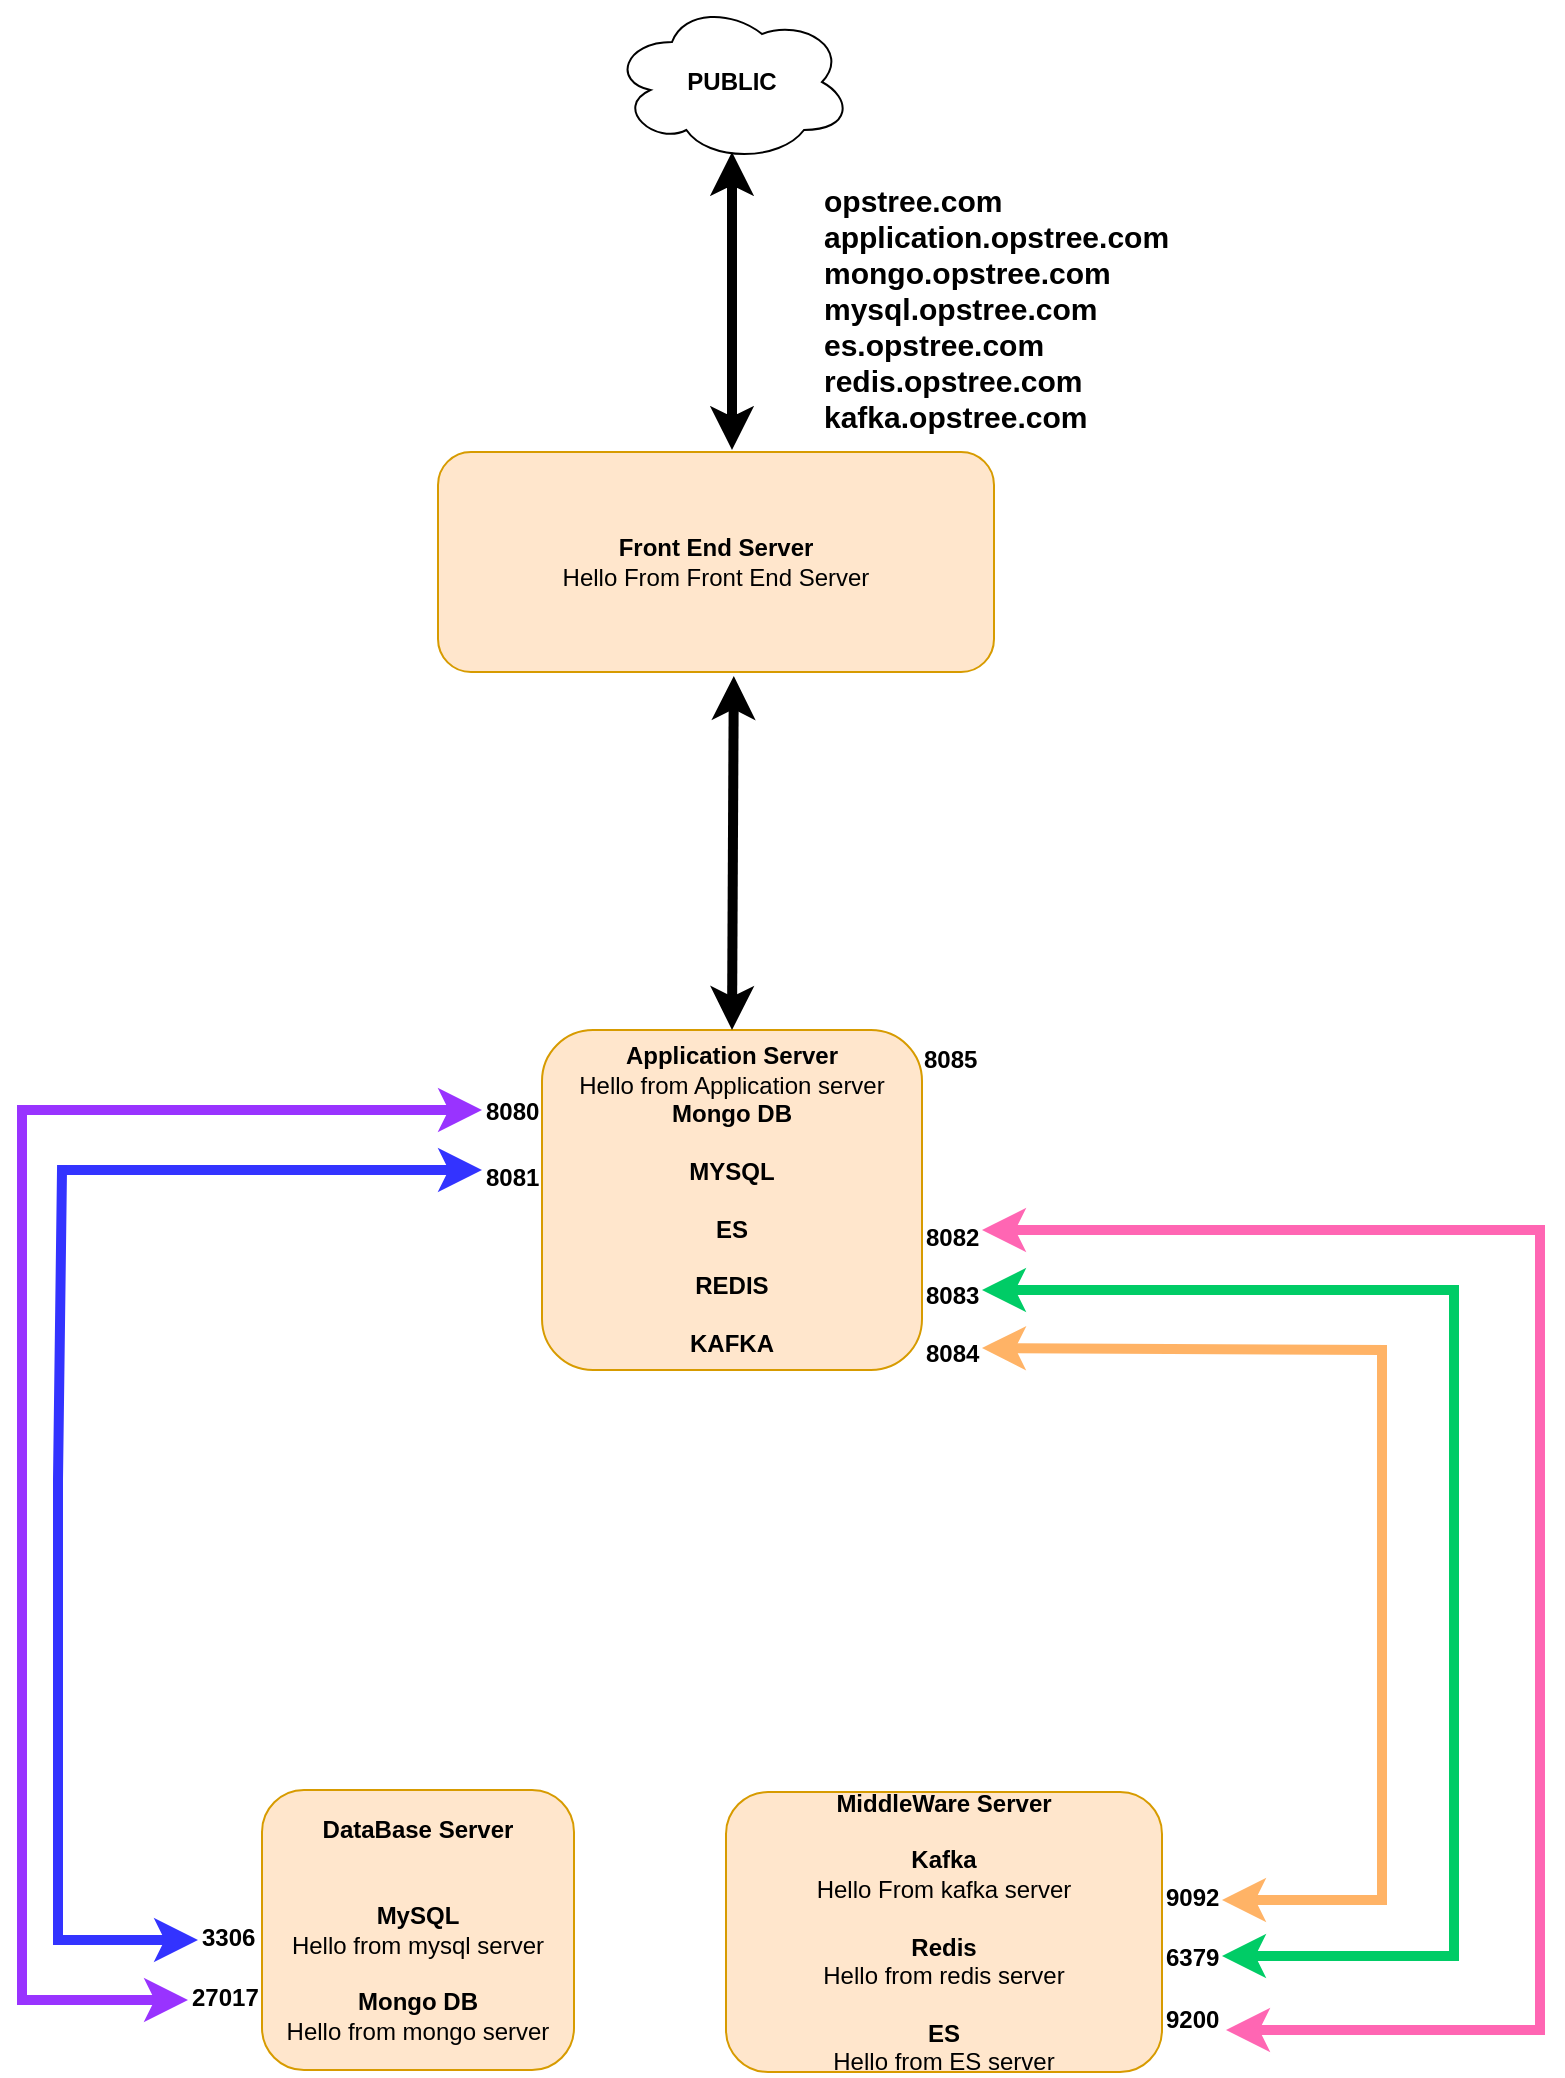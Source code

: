<mxfile version="21.5.0" type="github">
  <diagram name="Page-1" id="c7558073-3199-34d8-9f00-42111426c3f3">
    <mxGraphModel dx="1434" dy="782" grid="0" gridSize="10" guides="1" tooltips="1" connect="1" arrows="1" fold="1" page="1" pageScale="1" pageWidth="826" pageHeight="1169" background="none" math="0" shadow="0">
      <root>
        <mxCell id="0" />
        <mxCell id="1" parent="0" />
        <mxCell id="SWWJKwSC1oh0T_Rhf9oI-2" value="&lt;b&gt;PUBLIC&lt;/b&gt;" style="ellipse;shape=cloud;whiteSpace=wrap;html=1;" vertex="1" parent="1">
          <mxGeometry x="335" y="26" width="120" height="80" as="geometry" />
        </mxCell>
        <mxCell id="SWWJKwSC1oh0T_Rhf9oI-4" value="&lt;div&gt;&lt;b&gt;Front End Server&lt;/b&gt;&lt;/div&gt;&lt;div&gt;Hello From Front End Server&lt;b&gt;&lt;br&gt;&lt;/b&gt;&lt;/div&gt;" style="rounded=1;whiteSpace=wrap;html=1;fillColor=#ffe6cc;strokeColor=#d79b00;" vertex="1" parent="1">
          <mxGeometry x="248" y="251" width="278" height="110" as="geometry" />
        </mxCell>
        <UserObject label="opstree.com&#xa;application.opstree.com&#xa;mongo.opstree.com&#xa;mysql.opstree.com&#xa;es.opstree.com&#xa;redis.opstree.com&#xa;kafka.opstree.com&#xa;" id="SWWJKwSC1oh0T_Rhf9oI-5">
          <mxCell style="text;whiteSpace=wrap;fontStyle=1;fontSize=15;" vertex="1" parent="1">
            <mxGeometry x="439" y="110" width="210" height="120" as="geometry" />
          </mxCell>
        </UserObject>
        <mxCell id="SWWJKwSC1oh0T_Rhf9oI-6" value="&lt;div&gt;&lt;b&gt;DataBase Server&lt;/b&gt;&lt;/div&gt;&lt;div&gt;&lt;b&gt;&lt;br&gt;&lt;/b&gt;&lt;/div&gt;&lt;div&gt;&lt;b&gt;&lt;br&gt;&lt;/b&gt;&lt;/div&gt;&lt;div&gt;&lt;b&gt;MySQL&lt;br&gt;&lt;/b&gt;&lt;/div&gt;&lt;div&gt;Hello from mysql server&lt;b&gt;&lt;br&gt;&lt;/b&gt;&lt;/div&gt;&lt;div&gt;&lt;b&gt;&lt;br&gt;&lt;/b&gt;&lt;/div&gt;&lt;div&gt;&lt;b&gt;Mongo DB&lt;/b&gt;&lt;/div&gt;&lt;div&gt;Hello from mongo server&lt;b&gt;&lt;br&gt;&lt;/b&gt;&lt;/div&gt;" style="rounded=1;whiteSpace=wrap;html=1;fillColor=#ffe6cc;strokeColor=#d79b00;" vertex="1" parent="1">
          <mxGeometry x="160" y="920" width="156" height="140" as="geometry" />
        </mxCell>
        <mxCell id="SWWJKwSC1oh0T_Rhf9oI-7" value="&lt;div&gt;&lt;b&gt;MiddleWare Server&lt;/b&gt;&lt;/div&gt;&lt;div&gt;&lt;b&gt;&lt;br&gt;&lt;/b&gt;&lt;/div&gt;&lt;div&gt;&lt;b&gt;Kafka&lt;br&gt;&lt;/b&gt;&lt;/div&gt;&lt;div&gt;Hello From kafka server&lt;b&gt;&lt;br&gt;&lt;/b&gt;&lt;/div&gt;&lt;div&gt;&lt;b&gt;&lt;br&gt;&lt;/b&gt;&lt;/div&gt;&lt;div&gt;&lt;b&gt;Redis&lt;/b&gt;&lt;/div&gt;&lt;div&gt;Hello from redis server&lt;b&gt;&lt;br&gt;&lt;/b&gt;&lt;/div&gt;&lt;div&gt;&lt;b&gt;&lt;br&gt;&lt;/b&gt;&lt;/div&gt;&lt;div&gt;&lt;b&gt;ES&lt;/b&gt;&lt;/div&gt;&lt;div&gt;Hello from ES server&lt;b&gt;&lt;br&gt;&lt;/b&gt;&lt;/div&gt;" style="rounded=1;whiteSpace=wrap;html=1;fillColor=#ffe6cc;strokeColor=#d79b00;" vertex="1" parent="1">
          <mxGeometry x="392" y="921" width="218" height="140" as="geometry" />
        </mxCell>
        <mxCell id="SWWJKwSC1oh0T_Rhf9oI-8" value="&lt;div&gt;&lt;b&gt;Application Server&lt;/b&gt;&lt;/div&gt;&lt;div&gt;Hello from Application server&lt;b&gt;&lt;br&gt;&lt;/b&gt;&lt;/div&gt;&lt;div&gt;&lt;b&gt;Mongo DB &lt;br&gt;&lt;/b&gt;&lt;/div&gt;&lt;div&gt;&lt;b&gt;&lt;br&gt;&lt;/b&gt;&lt;/div&gt;&lt;div&gt;&lt;b&gt;MYSQL&lt;/b&gt;&lt;/div&gt;&lt;div&gt;&lt;b&gt;&lt;br&gt;&lt;/b&gt;&lt;/div&gt;&lt;div&gt;&lt;b&gt;ES&lt;/b&gt;&lt;/div&gt;&lt;div&gt;&lt;b&gt;&lt;br&gt;&lt;/b&gt;&lt;/div&gt;&lt;div&gt;&lt;b&gt;REDIS&lt;/b&gt;&lt;/div&gt;&lt;div&gt;&lt;b&gt;&lt;br&gt;&lt;/b&gt;&lt;/div&gt;&lt;div&gt;&lt;b&gt;KAFKA&lt;br&gt;&lt;/b&gt;&lt;/div&gt;" style="rounded=1;whiteSpace=wrap;html=1;fillColor=#ffe6cc;strokeColor=#d79b00;" vertex="1" parent="1">
          <mxGeometry x="300" y="540" width="190" height="170" as="geometry" />
        </mxCell>
        <mxCell id="SWWJKwSC1oh0T_Rhf9oI-12" value="8080" style="text;whiteSpace=wrap;fontStyle=1" vertex="1" parent="1">
          <mxGeometry x="270" y="567" width="60" height="40" as="geometry" />
        </mxCell>
        <mxCell id="SWWJKwSC1oh0T_Rhf9oI-13" value="8081" style="text;whiteSpace=wrap;fontStyle=1" vertex="1" parent="1">
          <mxGeometry x="270" y="600" width="60" height="40" as="geometry" />
        </mxCell>
        <mxCell id="SWWJKwSC1oh0T_Rhf9oI-14" value="8082" style="text;whiteSpace=wrap;fontStyle=1" vertex="1" parent="1">
          <mxGeometry x="490" y="630" width="30" height="40" as="geometry" />
        </mxCell>
        <mxCell id="SWWJKwSC1oh0T_Rhf9oI-15" value="8083" style="text;whiteSpace=wrap;fontStyle=1" vertex="1" parent="1">
          <mxGeometry x="490" y="659" width="30" height="40" as="geometry" />
        </mxCell>
        <mxCell id="SWWJKwSC1oh0T_Rhf9oI-16" value="8084" style="text;whiteSpace=wrap;fontStyle=1" vertex="1" parent="1">
          <mxGeometry x="490" y="688" width="30" height="40" as="geometry" />
        </mxCell>
        <mxCell id="SWWJKwSC1oh0T_Rhf9oI-17" value="8085" style="text;whiteSpace=wrap;fontStyle=1" vertex="1" parent="1">
          <mxGeometry x="489" y="541" width="60" height="40" as="geometry" />
        </mxCell>
        <mxCell id="SWWJKwSC1oh0T_Rhf9oI-18" value="27017" style="text;whiteSpace=wrap;fontStyle=1" vertex="1" parent="1">
          <mxGeometry x="123" y="1010" width="70" height="40" as="geometry" />
        </mxCell>
        <mxCell id="SWWJKwSC1oh0T_Rhf9oI-19" value="3306" style="text;whiteSpace=wrap;fontStyle=1" vertex="1" parent="1">
          <mxGeometry x="128" y="980" width="60" height="40" as="geometry" />
        </mxCell>
        <mxCell id="SWWJKwSC1oh0T_Rhf9oI-20" value="9200" style="text;whiteSpace=wrap;fontStyle=1" vertex="1" parent="1">
          <mxGeometry x="610" y="1021" width="30" height="40" as="geometry" />
        </mxCell>
        <mxCell id="SWWJKwSC1oh0T_Rhf9oI-21" value="6379" style="text;whiteSpace=wrap;fontStyle=1" vertex="1" parent="1">
          <mxGeometry x="610" y="990" width="40" height="20" as="geometry" />
        </mxCell>
        <mxCell id="SWWJKwSC1oh0T_Rhf9oI-22" value="9092" style="text;whiteSpace=wrap;fontStyle=1" vertex="1" parent="1">
          <mxGeometry x="610" y="960" width="30" height="20" as="geometry" />
        </mxCell>
        <mxCell id="SWWJKwSC1oh0T_Rhf9oI-23" value="" style="endArrow=classic;startArrow=classic;html=1;rounded=0;exitX=0;exitY=0.5;exitDx=0;exitDy=0;strokeColor=#9933FF;strokeWidth=5;" edge="1" parent="1">
          <mxGeometry width="50" height="50" relative="1" as="geometry">
            <mxPoint x="123" y="1025" as="sourcePoint" />
            <mxPoint x="270" y="580" as="targetPoint" />
            <Array as="points">
              <mxPoint x="40" y="1025" />
              <mxPoint x="40" y="790" />
              <mxPoint x="40" y="580" />
            </Array>
          </mxGeometry>
        </mxCell>
        <mxCell id="SWWJKwSC1oh0T_Rhf9oI-24" value="" style="endArrow=classic;startArrow=classic;html=1;rounded=0;strokeWidth=5;strokeColor=#3333FF;entryX=0;entryY=0.25;entryDx=0;entryDy=0;" edge="1" parent="1" target="SWWJKwSC1oh0T_Rhf9oI-13">
          <mxGeometry width="50" height="50" relative="1" as="geometry">
            <mxPoint x="128" y="995" as="sourcePoint" />
            <mxPoint x="260" y="610" as="targetPoint" />
            <Array as="points">
              <mxPoint x="58" y="995" />
              <mxPoint x="58" y="765" />
              <mxPoint x="60" y="610" />
            </Array>
          </mxGeometry>
        </mxCell>
        <mxCell id="SWWJKwSC1oh0T_Rhf9oI-27" value="" style="endArrow=classic;startArrow=classic;html=1;rounded=0;strokeWidth=5;strokeColor=#FF66B3;entryX=1;entryY=0.25;entryDx=0;entryDy=0;" edge="1" parent="1" target="SWWJKwSC1oh0T_Rhf9oI-14">
          <mxGeometry width="50" height="50" relative="1" as="geometry">
            <mxPoint x="642" y="1040" as="sourcePoint" />
            <mxPoint x="530" y="640" as="targetPoint" />
            <Array as="points">
              <mxPoint x="799" y="1040" />
              <mxPoint x="799" y="640" />
            </Array>
          </mxGeometry>
        </mxCell>
        <mxCell id="SWWJKwSC1oh0T_Rhf9oI-28" value="" style="endArrow=classic;startArrow=classic;html=1;rounded=0;strokeWidth=5;strokeColor=#00CC66;" edge="1" parent="1">
          <mxGeometry width="50" height="50" relative="1" as="geometry">
            <mxPoint x="640" y="1003" as="sourcePoint" />
            <mxPoint x="520" y="670" as="targetPoint" />
            <Array as="points">
              <mxPoint x="756" y="1003" />
              <mxPoint x="756" y="848" />
              <mxPoint x="756" y="670" />
            </Array>
          </mxGeometry>
        </mxCell>
        <mxCell id="SWWJKwSC1oh0T_Rhf9oI-29" value="" style="endArrow=classic;startArrow=classic;html=1;rounded=0;strokeWidth=5;strokeColor=#FFB366;exitX=1;exitY=0.75;exitDx=0;exitDy=0;" edge="1" parent="1" source="SWWJKwSC1oh0T_Rhf9oI-22">
          <mxGeometry width="50" height="50" relative="1" as="geometry">
            <mxPoint x="650" y="975" as="sourcePoint" />
            <mxPoint x="520" y="699" as="targetPoint" />
            <Array as="points">
              <mxPoint x="720" y="975" />
              <mxPoint x="720" y="877" />
              <mxPoint x="720" y="700" />
            </Array>
          </mxGeometry>
        </mxCell>
        <mxCell id="SWWJKwSC1oh0T_Rhf9oI-32" value="" style="endArrow=classic;startArrow=classic;html=1;rounded=0;entryX=0.532;entryY=1.018;entryDx=0;entryDy=0;exitX=0.5;exitY=0;exitDx=0;exitDy=0;entryPerimeter=0;strokeWidth=5;strokeColor=#000000;" edge="1" parent="1" source="SWWJKwSC1oh0T_Rhf9oI-8" target="SWWJKwSC1oh0T_Rhf9oI-4">
          <mxGeometry width="50" height="50" relative="1" as="geometry">
            <mxPoint x="390" y="450" as="sourcePoint" />
            <mxPoint x="440" y="400" as="targetPoint" />
          </mxGeometry>
        </mxCell>
        <mxCell id="SWWJKwSC1oh0T_Rhf9oI-33" value="" style="endArrow=classic;startArrow=classic;html=1;rounded=0;entryX=0.532;entryY=1.018;entryDx=0;entryDy=0;entryPerimeter=0;strokeWidth=5;strokeColor=#000000;" edge="1" parent="1">
          <mxGeometry width="50" height="50" relative="1" as="geometry">
            <mxPoint x="395" y="250" as="sourcePoint" />
            <mxPoint x="395" y="101" as="targetPoint" />
          </mxGeometry>
        </mxCell>
      </root>
    </mxGraphModel>
  </diagram>
</mxfile>
